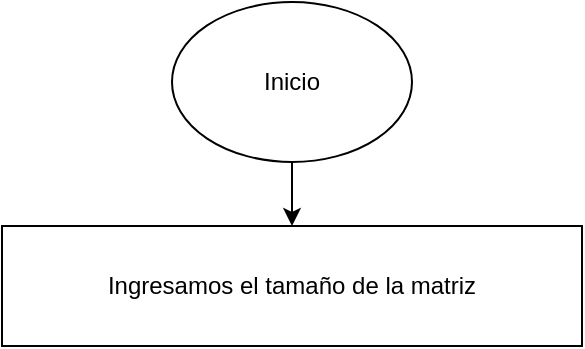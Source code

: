 <mxfile version="20.8.20" type="device"><diagram name="Página-1" id="vjwOEbDKqH8d1BLSzLNu"><mxGraphModel dx="1434" dy="796" grid="0" gridSize="10" guides="1" tooltips="1" connect="1" arrows="1" fold="1" page="1" pageScale="1" pageWidth="1169" pageHeight="827" math="0" shadow="0"><root><mxCell id="0"/><mxCell id="1" parent="0"/><mxCell id="dsoxzzhq0Y0EUHit0RoE-4" value="" style="edgeStyle=orthogonalEdgeStyle;rounded=0;orthogonalLoop=1;jettySize=auto;html=1;" edge="1" parent="1" source="dsoxzzhq0Y0EUHit0RoE-2" target="dsoxzzhq0Y0EUHit0RoE-3"><mxGeometry relative="1" as="geometry"/></mxCell><mxCell id="dsoxzzhq0Y0EUHit0RoE-2" value="Inicio" style="ellipse;whiteSpace=wrap;html=1;" vertex="1" parent="1"><mxGeometry x="311" y="22" width="120" height="80" as="geometry"/></mxCell><mxCell id="dsoxzzhq0Y0EUHit0RoE-3" value="Ingresamos el tamaño de la matriz" style="rounded=0;whiteSpace=wrap;html=1;" vertex="1" parent="1"><mxGeometry x="226" y="134" width="290" height="60" as="geometry"/></mxCell></root></mxGraphModel></diagram></mxfile>
